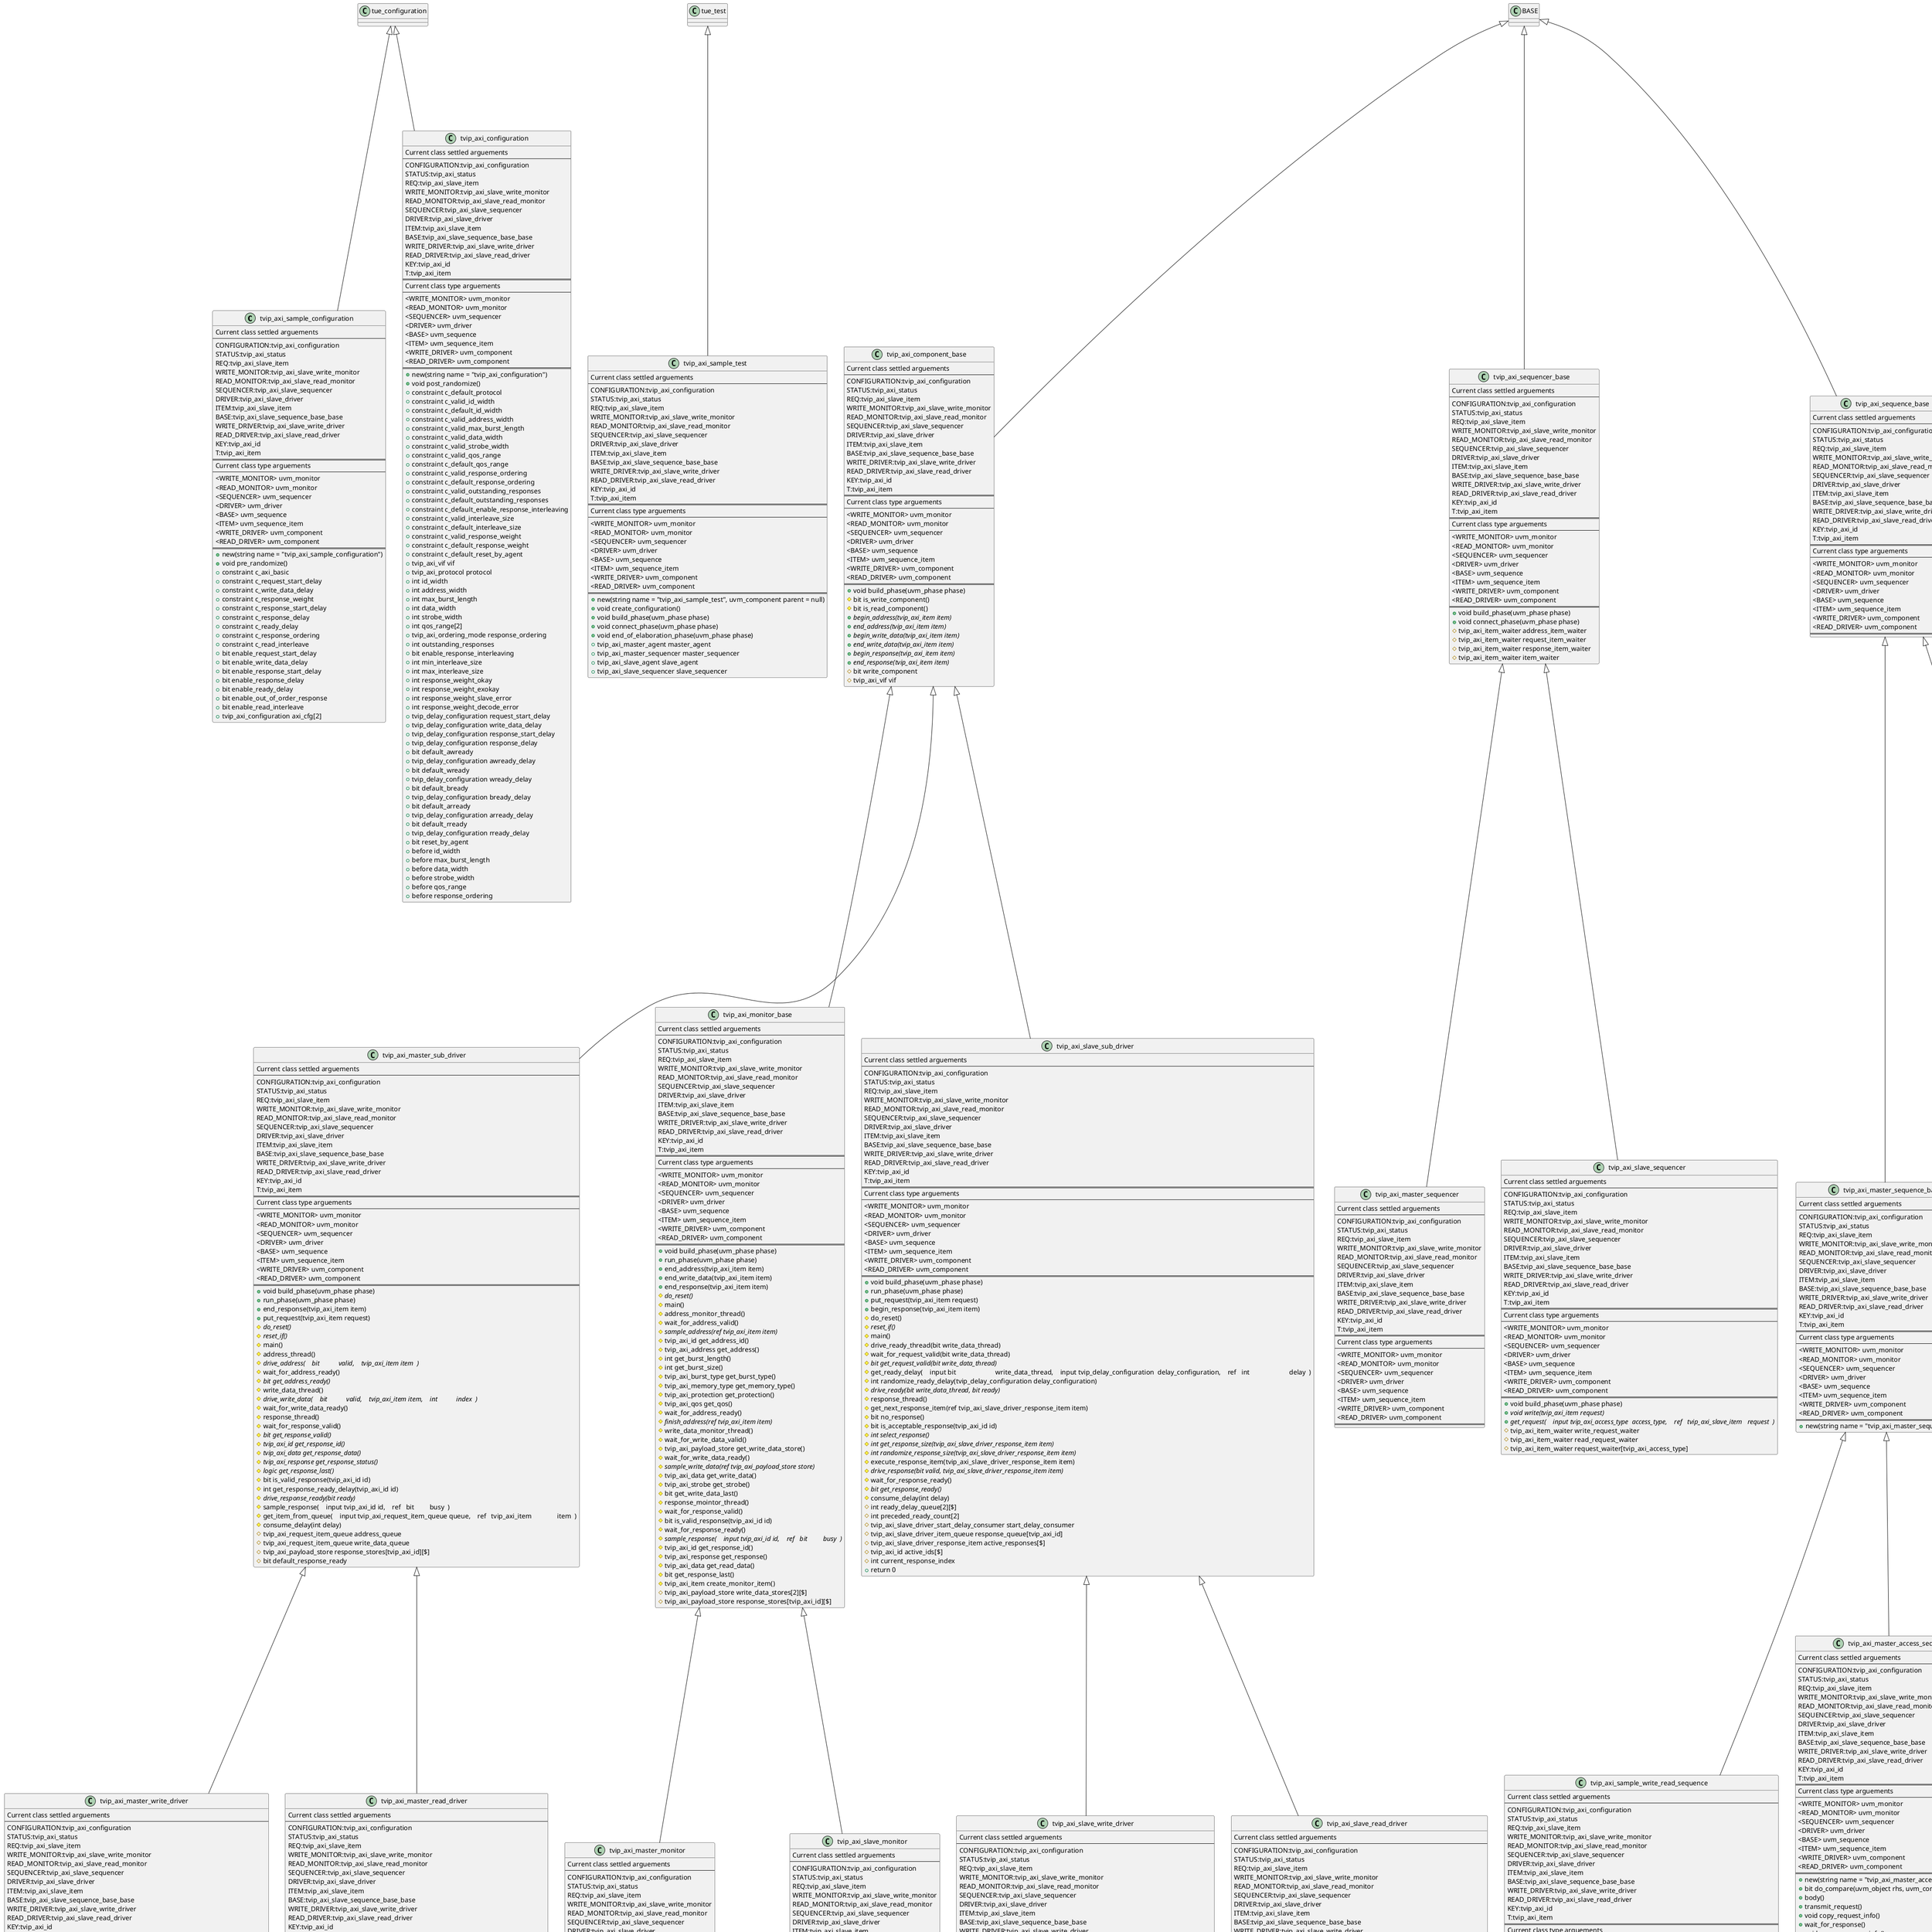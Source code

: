 @startuml
class tvip_axi_sample_configuration extends tue_configuration {
	Current class settled arguements
--
	CONFIGURATION:tvip_axi_configuration
	STATUS:tvip_axi_status
	REQ:tvip_axi_slave_item
	WRITE_MONITOR:tvip_axi_slave_write_monitor
	READ_MONITOR:tvip_axi_slave_read_monitor
	SEQUENCER:tvip_axi_slave_sequencer
	DRIVER:tvip_axi_slave_driver
	ITEM:tvip_axi_slave_item
	BASE:tvip_axi_slave_sequence_base_base
	WRITE_DRIVER:tvip_axi_slave_write_driver
	READ_DRIVER:tvip_axi_slave_read_driver
	KEY:tvip_axi_id
	T:tvip_axi_item
==
	Current class type arguements
--
	<WRITE_MONITOR> uvm_monitor
	<READ_MONITOR> uvm_monitor
	<SEQUENCER> uvm_sequencer
	<DRIVER> uvm_driver
	<BASE> uvm_sequence
	<ITEM> uvm_sequence_item
	<WRITE_DRIVER> uvm_component
	<READ_DRIVER> uvm_component
==
	+new(string name = "tvip_axi_sample_configuration")
	+void pre_randomize()
	+constraint c_axi_basic
	+constraint c_request_start_delay
	+constraint c_write_data_delay
	+constraint c_response_weight
	+constraint c_response_start_delay
	+constraint c_response_delay
	+constraint c_ready_delay
	+constraint c_response_ordering
	+constraint c_read_interleave
	+bit enable_request_start_delay
	+bit enable_write_data_delay
	+bit enable_response_start_delay
	+bit enable_response_delay
	+bit enable_ready_delay
	+bit enable_out_of_order_response
	+bit enable_read_interleave
	+tvip_axi_configuration axi_cfg[2]
}
class tvip_axi_sample_test extends tue_test {
	Current class settled arguements
--
	CONFIGURATION:tvip_axi_configuration
	STATUS:tvip_axi_status
	REQ:tvip_axi_slave_item
	WRITE_MONITOR:tvip_axi_slave_write_monitor
	READ_MONITOR:tvip_axi_slave_read_monitor
	SEQUENCER:tvip_axi_slave_sequencer
	DRIVER:tvip_axi_slave_driver
	ITEM:tvip_axi_slave_item
	BASE:tvip_axi_slave_sequence_base_base
	WRITE_DRIVER:tvip_axi_slave_write_driver
	READ_DRIVER:tvip_axi_slave_read_driver
	KEY:tvip_axi_id
	T:tvip_axi_item
==
	Current class type arguements
--
	<WRITE_MONITOR> uvm_monitor
	<READ_MONITOR> uvm_monitor
	<SEQUENCER> uvm_sequencer
	<DRIVER> uvm_driver
	<BASE> uvm_sequence
	<ITEM> uvm_sequence_item
	<WRITE_DRIVER> uvm_component
	<READ_DRIVER> uvm_component
==
	+new(string name = "tvip_axi_sample_test", uvm_component parent = null)
	+void create_configuration()
	+void build_phase(uvm_phase phase)
	+void connect_phase(uvm_phase phase)
	+void end_of_elaboration_phase(uvm_phase phase)
	+tvip_axi_master_agent master_agent
	+tvip_axi_master_sequencer master_sequencer
	+tvip_axi_slave_agent slave_agent
	+tvip_axi_slave_sequencer slave_sequencer
}
class tvip_axi_sample_write_read_sequence extends tvip_axi_master_sequence_base {
	Current class settled arguements
--
	CONFIGURATION:tvip_axi_configuration
	STATUS:tvip_axi_status
	REQ:tvip_axi_slave_item
	WRITE_MONITOR:tvip_axi_slave_write_monitor
	READ_MONITOR:tvip_axi_slave_read_monitor
	SEQUENCER:tvip_axi_slave_sequencer
	DRIVER:tvip_axi_slave_driver
	ITEM:tvip_axi_slave_item
	BASE:tvip_axi_slave_sequence_base_base
	WRITE_DRIVER:tvip_axi_slave_write_driver
	READ_DRIVER:tvip_axi_slave_read_driver
	KEY:tvip_axi_id
	T:tvip_axi_item
==
	Current class type arguements
--
	<WRITE_MONITOR> uvm_monitor
	<READ_MONITOR> uvm_monitor
	<SEQUENCER> uvm_sequencer
	<DRIVER> uvm_driver
	<BASE> uvm_sequence
	<ITEM> uvm_sequence_item
	<WRITE_DRIVER> uvm_component
	<READ_DRIVER> uvm_component
==
	+new(string name = "tvip_axi_sample_write_read_sequence")
	+body()
	+do_basic_write_read_access()
	+do_write_read_access_by_sequence(int index)
	+do_write_read_access_by_item(int index)
	+wait_for_response(    input   tvip_axi_item request,    output  tvip_axi_item response  )
	+tvip_axi_address get_address_mask(int burst_size)
	+tvip_axi_address address_mask[int]
	+int byte_width
	+int byte_offset
	+byte write_byte
	+byte read_byte
	+begin continue
	+return 0
	+return 1
}
class tvip_axi_agent_base extends tue_agent {
	Current class settled arguements
--
	CONFIGURATION:tvip_axi_configuration
	STATUS:tvip_axi_status
	REQ:tvip_axi_slave_item
	WRITE_MONITOR:tvip_axi_slave_write_monitor
	READ_MONITOR:tvip_axi_slave_read_monitor
	SEQUENCER:tvip_axi_slave_sequencer
	DRIVER:tvip_axi_slave_driver
	ITEM:tvip_axi_slave_item
	BASE:tvip_axi_slave_sequence_base_base
	WRITE_DRIVER:tvip_axi_slave_write_driver
	READ_DRIVER:tvip_axi_slave_read_driver
	KEY:tvip_axi_id
	T:tvip_axi_item
==
	Current class type arguements
--
	<WRITE_MONITOR> uvm_monitor
	<READ_MONITOR> uvm_monitor
	<SEQUENCER> uvm_sequencer
	<DRIVER> uvm_driver
	<BASE> uvm_sequence
	<ITEM> uvm_sequence_item
	<WRITE_DRIVER> uvm_component
	<READ_DRIVER> uvm_component
==
	+void build_phase(uvm_phase phase)
	+void connect_phase(uvm_phase phase)
	+SEQUENCER sequencer
	#WRITE_MONITOR write_monitor
	#READ_MONITOR read_monitor
	#DRIVER driver
}
class tvip_axi_component_base extends BASE {
	Current class settled arguements
--
	CONFIGURATION:tvip_axi_configuration
	STATUS:tvip_axi_status
	REQ:tvip_axi_slave_item
	WRITE_MONITOR:tvip_axi_slave_write_monitor
	READ_MONITOR:tvip_axi_slave_read_monitor
	SEQUENCER:tvip_axi_slave_sequencer
	DRIVER:tvip_axi_slave_driver
	ITEM:tvip_axi_slave_item
	BASE:tvip_axi_slave_sequence_base_base
	WRITE_DRIVER:tvip_axi_slave_write_driver
	READ_DRIVER:tvip_axi_slave_read_driver
	KEY:tvip_axi_id
	T:tvip_axi_item
==
	Current class type arguements
--
	<WRITE_MONITOR> uvm_monitor
	<READ_MONITOR> uvm_monitor
	<SEQUENCER> uvm_sequencer
	<DRIVER> uvm_driver
	<BASE> uvm_sequence
	<ITEM> uvm_sequence_item
	<WRITE_DRIVER> uvm_component
	<READ_DRIVER> uvm_component
==
	+void build_phase(uvm_phase phase)
	#bit is_write_component()
	#bit is_read_component()
	+{abstract}begin_address(tvip_axi_item item)
	+{abstract}end_address(tvip_axi_item item)
	+{abstract}begin_write_data(tvip_axi_item item)
	+{abstract}end_write_data(tvip_axi_item item)
	+{abstract}begin_response(tvip_axi_item item)
	+{abstract}end_response(tvip_axi_item item)
	#bit write_component
	#tvip_axi_vif vif
}
class tvip_axi_configuration extends tue_configuration {
	Current class settled arguements
--
	CONFIGURATION:tvip_axi_configuration
	STATUS:tvip_axi_status
	REQ:tvip_axi_slave_item
	WRITE_MONITOR:tvip_axi_slave_write_monitor
	READ_MONITOR:tvip_axi_slave_read_monitor
	SEQUENCER:tvip_axi_slave_sequencer
	DRIVER:tvip_axi_slave_driver
	ITEM:tvip_axi_slave_item
	BASE:tvip_axi_slave_sequence_base_base
	WRITE_DRIVER:tvip_axi_slave_write_driver
	READ_DRIVER:tvip_axi_slave_read_driver
	KEY:tvip_axi_id
	T:tvip_axi_item
==
	Current class type arguements
--
	<WRITE_MONITOR> uvm_monitor
	<READ_MONITOR> uvm_monitor
	<SEQUENCER> uvm_sequencer
	<DRIVER> uvm_driver
	<BASE> uvm_sequence
	<ITEM> uvm_sequence_item
	<WRITE_DRIVER> uvm_component
	<READ_DRIVER> uvm_component
==
	+new(string name = "tvip_axi_configuration")
	+void post_randomize()
	+constraint c_default_protocol
	+constraint c_valid_id_width
	+constraint c_default_id_width
	+constraint c_valid_address_width
	+constraint c_valid_max_burst_length
	+constraint c_valid_data_width
	+constraint c_valid_strobe_width
	+constraint c_valid_qos_range
	+constraint c_default_qos_range
	+constraint c_valid_response_ordering
	+constraint c_default_response_ordering
	+constraint c_valid_outstanding_responses
	+constraint c_default_outstanding_responses
	+constraint c_default_enable_response_interleaving
	+constraint c_valid_interleave_size
	+constraint c_default_interleave_size
	+constraint c_valid_response_weight
	+constraint c_default_response_weight
	+constraint c_default_reset_by_agent
	+tvip_axi_vif vif
	+tvip_axi_protocol protocol
	+int id_width
	+int address_width
	+int max_burst_length
	+int data_width
	+int strobe_width
	+int qos_range[2]
	+tvip_axi_ordering_mode response_ordering
	+int outstanding_responses
	+bit enable_response_interleaving
	+int min_interleave_size
	+int max_interleave_size
	+int response_weight_okay
	+int response_weight_exokay
	+int response_weight_slave_error
	+int response_weight_decode_error
	+tvip_delay_configuration request_start_delay
	+tvip_delay_configuration write_data_delay
	+tvip_delay_configuration response_start_delay
	+tvip_delay_configuration response_delay
	+bit default_awready
	+tvip_delay_configuration awready_delay
	+bit default_wready
	+tvip_delay_configuration wready_delay
	+bit default_bready
	+tvip_delay_configuration bready_delay
	+bit default_arready
	+tvip_delay_configuration arready_delay
	+bit default_rready
	+tvip_delay_configuration rready_delay
	+bit reset_by_agent
	+before id_width
	+before max_burst_length
	+before data_width
	+before strobe_width
	+before qos_range
	+before response_ordering
}
class tvip_axi_sub_driver_base extends tue_component {
	Current class settled arguements
--
	CONFIGURATION:tvip_axi_configuration
	STATUS:tvip_axi_status
	REQ:tvip_axi_slave_item
	WRITE_MONITOR:tvip_axi_slave_write_monitor
	READ_MONITOR:tvip_axi_slave_read_monitor
	SEQUENCER:tvip_axi_slave_sequencer
	DRIVER:tvip_axi_slave_driver
	ITEM:tvip_axi_slave_item
	BASE:tvip_axi_slave_sequence_base_base
	WRITE_DRIVER:tvip_axi_slave_write_driver
	READ_DRIVER:tvip_axi_slave_read_driver
	KEY:tvip_axi_id
	T:tvip_axi_item
==
	Current class type arguements
--
	<WRITE_MONITOR> uvm_monitor
	<READ_MONITOR> uvm_monitor
	<SEQUENCER> uvm_sequencer
	<DRIVER> uvm_driver
	<BASE> uvm_sequence
	<ITEM> uvm_sequence_item
	<WRITE_DRIVER> uvm_component
	<READ_DRIVER> uvm_component
==
	+new(string name = "tvip_axi_sub_driver_base", uvm_component parent = null)
	+{abstract}put_request(tvip_axi_item request)
	+{abstract}put_response(tvip_axi_item response)
}
class tvip_axi_driver_base extends tue_driver {
	Current class settled arguements
--
	CONFIGURATION:tvip_axi_configuration
	STATUS:tvip_axi_status
	REQ:tvip_axi_slave_item
	WRITE_MONITOR:tvip_axi_slave_write_monitor
	READ_MONITOR:tvip_axi_slave_read_monitor
	SEQUENCER:tvip_axi_slave_sequencer
	DRIVER:tvip_axi_slave_driver
	ITEM:tvip_axi_slave_item
	BASE:tvip_axi_slave_sequence_base_base
	WRITE_DRIVER:tvip_axi_slave_write_driver
	READ_DRIVER:tvip_axi_slave_read_driver
	KEY:tvip_axi_id
	T:tvip_axi_item
==
	Current class type arguements
--
	<WRITE_MONITOR> uvm_monitor
	<READ_MONITOR> uvm_monitor
	<SEQUENCER> uvm_sequencer
	<DRIVER> uvm_driver
	<BASE> uvm_sequence
	<ITEM> uvm_sequence_item
	<WRITE_DRIVER> uvm_component
	<READ_DRIVER> uvm_component
==
	+void build_phase(uvm_phase phase)
	+run_phase(uvm_phase phase)
	#WRITE_DRIVER write_driver
	#READ_DRIVER read_driver
}
class tvip_axi_item extends tue_sequence_item {
	Current class settled arguements
--
	CONFIGURATION:tvip_axi_configuration
	STATUS:tvip_axi_status
	REQ:tvip_axi_slave_item
	WRITE_MONITOR:tvip_axi_slave_write_monitor
	READ_MONITOR:tvip_axi_slave_read_monitor
	SEQUENCER:tvip_axi_slave_sequencer
	DRIVER:tvip_axi_slave_driver
	ITEM:tvip_axi_slave_item
	BASE:tvip_axi_slave_sequence_base_base
	WRITE_DRIVER:tvip_axi_slave_write_driver
	READ_DRIVER:tvip_axi_slave_read_driver
	KEY:tvip_axi_id
	T:tvip_axi_item
==
	Current class type arguements
--
	<WRITE_MONITOR> uvm_monitor
	<READ_MONITOR> uvm_monitor
	<SEQUENCER> uvm_sequencer
	<DRIVER> uvm_driver
	<BASE> uvm_sequence
	<ITEM> uvm_sequence_item
	<WRITE_DRIVER> uvm_component
	<READ_DRIVER> uvm_component
==
	+new(string name = "tvip_axi_item")
	+bit do_compare(uvm_object rhs, uvm_comparer comparer)
	+bit is_write()
	+bit is_read()
	+int get_burst_length()
	+tvip_axi_burst_length get_packed_burst_length()
	+void set_packed_burst_length(tvip_axi_burst_length packed_burst_length)
	+int get_burst_size()
	+tvip_axi_burst_size get_packed_burst_size()
	+void set_packed_burst_size(tvip_axi_burst_size packed_burst_size)
	+tvip_axi_cache get_cache()
	+void put_cache(tvip_axi_cache cache)
	+tvip_axi_data get_data(int index)
	+tvip_axi_strobe get_strobe(int index)
	+tvip_axi_response get_response(int index)
	+bit request_began()
	+bit request_ended()
	+wait_for_done()
	+wait_for_request_done()
	+constraint c_valid_id
	+constraint c_valid_address
	+constraint c_valid_burst_length
	+constraint c_valid_burst_size
	+constraint c_4kb_boundary
	+constraint c_valid_memory_type
	+constraint c_valid_qos
	+constraint c_valid_write_data
	+constraint c_valid_strobe
	+constraint c_address_start_delay
	+constraint c_write_data_delay
	+constraint c_response_ready_delay
	+constraint c_valid_read_data
	+constraint c_valid_response
	+constraint c_address_ready_delay
	+constraint c_write_data_ready_delay
	+constraint c_response_start_delay
	+constraint c_response_delay
	+tvip_axi_access_type access_type
	+tvip_axi_id id
	+tvip_axi_address address
	+int burst_length
	+int burst_size
	+tvip_axi_burst_type burst_type
	+tvip_axi_memory_type memory_type
	+tvip_axi_protection protection
	+tvip_axi_qos qos
	+tvip_axi_data data[]
	+tvip_axi_strobe strobe[]
	+tvip_axi_response response[]
	+int start_delay
	+int write_data_delay[]
	+int response_delay[]
	+int address_ready_delay
	+int write_data_ready_delay[]
	+int response_ready_delay[]
	+uvm_event address_begin_event
	+time address_begin_time
	+uvm_event address_end_event
	+time address_end_time
	+uvm_event write_data_begin_event
	+time write_data_begin_time
	+uvm_event write_data_end_event
	+time write_data_end_time
	+uvm_event response_begin_event
	+time response_begin_time
	+uvm_event response_end_event
	+time response_end_time
	+bit need_response
	+: begin_time
	+: end_time
	+before data
	+before data
	+before strobe
	+before strobe
	+before write_data_delay
	+before response_ready_delay
}
class tvip_axi_master_item extends tvip_axi_item {
	Current class settled arguements
--
	CONFIGURATION:tvip_axi_configuration
	STATUS:tvip_axi_status
	REQ:tvip_axi_slave_item
	WRITE_MONITOR:tvip_axi_slave_write_monitor
	READ_MONITOR:tvip_axi_slave_read_monitor
	SEQUENCER:tvip_axi_slave_sequencer
	DRIVER:tvip_axi_slave_driver
	ITEM:tvip_axi_slave_item
	BASE:tvip_axi_slave_sequence_base_base
	WRITE_DRIVER:tvip_axi_slave_write_driver
	READ_DRIVER:tvip_axi_slave_read_driver
	KEY:tvip_axi_id
	T:tvip_axi_item
==
	Current class type arguements
--
	<WRITE_MONITOR> uvm_monitor
	<READ_MONITOR> uvm_monitor
	<SEQUENCER> uvm_sequencer
	<DRIVER> uvm_driver
	<BASE> uvm_sequence
	<ITEM> uvm_sequence_item
	<WRITE_DRIVER> uvm_component
	<READ_DRIVER> uvm_component
==
	+void pre_randomize()
	+constraint c_default_need_response
}
class tvip_axi_slave_item extends tvip_axi_item {
	Current class settled arguements
--
	CONFIGURATION:tvip_axi_configuration
	STATUS:tvip_axi_status
	REQ:tvip_axi_slave_item
	WRITE_MONITOR:tvip_axi_slave_write_monitor
	READ_MONITOR:tvip_axi_slave_read_monitor
	SEQUENCER:tvip_axi_slave_sequencer
	DRIVER:tvip_axi_slave_driver
	ITEM:tvip_axi_slave_item
	BASE:tvip_axi_slave_sequence_base_base
	WRITE_DRIVER:tvip_axi_slave_write_driver
	READ_DRIVER:tvip_axi_slave_read_driver
	KEY:tvip_axi_id
	T:tvip_axi_item
==
	Current class type arguements
--
	<WRITE_MONITOR> uvm_monitor
	<READ_MONITOR> uvm_monitor
	<SEQUENCER> uvm_sequencer
	<DRIVER> uvm_driver
	<BASE> uvm_sequence
	<ITEM> uvm_sequence_item
	<WRITE_DRIVER> uvm_component
	<READ_DRIVER> uvm_component
==
	+void pre_randomize()
	+constraint c_default_need_response
}
class tvip_axi_master_access_sequence extends tvip_axi_master_sequence_base {
	Current class settled arguements
--
	CONFIGURATION:tvip_axi_configuration
	STATUS:tvip_axi_status
	REQ:tvip_axi_slave_item
	WRITE_MONITOR:tvip_axi_slave_write_monitor
	READ_MONITOR:tvip_axi_slave_read_monitor
	SEQUENCER:tvip_axi_slave_sequencer
	DRIVER:tvip_axi_slave_driver
	ITEM:tvip_axi_slave_item
	BASE:tvip_axi_slave_sequence_base_base
	WRITE_DRIVER:tvip_axi_slave_write_driver
	READ_DRIVER:tvip_axi_slave_read_driver
	KEY:tvip_axi_id
	T:tvip_axi_item
==
	Current class type arguements
--
	<WRITE_MONITOR> uvm_monitor
	<READ_MONITOR> uvm_monitor
	<SEQUENCER> uvm_sequencer
	<DRIVER> uvm_driver
	<BASE> uvm_sequence
	<ITEM> uvm_sequence_item
	<WRITE_DRIVER> uvm_component
	<READ_DRIVER> uvm_component
==
	+new(string name = "tvip_axi_master_access_sequence")
	+bit do_compare(uvm_object rhs, uvm_comparer comparer)
	+body()
	+transmit_request()
	+void copy_request_info()
	+wait_for_response()
	+void copy_response_info()
	+constraint c_valid_id
	+constraint c_valid_address
	+constraint c_valid_burst_length
	+constraint c_valid_burst_size
	+constraint c_4kb_boundary
	+constraint c_default_burst_type
	+constraint c_valid_memory_type
	+constraint c_valid_qos
	+constraint c_valid_data
	+constraint c_valid_strobe
	+constraint c_start_delay
	+constraint c_write_data_delay
	+constraint c_response_ready
	+tvip_axi_access_type access_type
	+tvip_axi_id id
	+tvip_axi_address address
	+int burst_length
	+int burst_size
	+tvip_axi_burst_type burst_type
	+tvip_axi_memory_type memory_type
	+tvip_axi_protection protection
	+tvip_axi_qos qos
	+tvip_axi_data data[]
	+tvip_axi_strobe strobe[]
	+tvip_axi_response response[]
	+int start_delay
	+int write_data_delay[]
	+int response_ready_delay[]
	+uvm_event address_done_event
	+uvm_event write_data_done_event
	+uvm_event response_done_event
	#tvip_axi_master_item request_item
	#tvip_axi_master_item response_item
	+before data
	+before data
	+before strobe
	+before strobe
	+before write_data_delay
	+before response_ready_delay
}
class tvip_axi_master_agent_base extends tvip_axi_agent_base {
	Current class settled arguements
--
	CONFIGURATION:tvip_axi_configuration
	STATUS:tvip_axi_status
	REQ:tvip_axi_slave_item
	WRITE_MONITOR:tvip_axi_slave_write_monitor
	READ_MONITOR:tvip_axi_slave_read_monitor
	SEQUENCER:tvip_axi_slave_sequencer
	DRIVER:tvip_axi_slave_driver
	ITEM:tvip_axi_slave_item
	BASE:tvip_axi_slave_sequence_base_base
	WRITE_DRIVER:tvip_axi_slave_write_driver
	READ_DRIVER:tvip_axi_slave_read_driver
	KEY:tvip_axi_id
	T:tvip_axi_item
==
	Current class type arguements
--
	<WRITE_MONITOR> uvm_monitor
	<READ_MONITOR> uvm_monitor
	<SEQUENCER> uvm_sequencer
	<DRIVER> uvm_driver
	<BASE> uvm_sequence
	<ITEM> uvm_sequence_item
	<WRITE_DRIVER> uvm_component
	<READ_DRIVER> uvm_component
==
}
class tvip_axi_master_agent extends tvip_axi_master_agent_base {
	Current class settled arguements
--
	CONFIGURATION:tvip_axi_configuration
	STATUS:tvip_axi_status
	REQ:tvip_axi_slave_item
	WRITE_MONITOR:tvip_axi_slave_write_monitor
	READ_MONITOR:tvip_axi_slave_read_monitor
	SEQUENCER:tvip_axi_slave_sequencer
	DRIVER:tvip_axi_slave_driver
	ITEM:tvip_axi_slave_item
	BASE:tvip_axi_slave_sequence_base_base
	WRITE_DRIVER:tvip_axi_slave_write_driver
	READ_DRIVER:tvip_axi_slave_read_driver
	KEY:tvip_axi_id
	T:tvip_axi_item
==
	Current class type arguements
--
	<WRITE_MONITOR> uvm_monitor
	<READ_MONITOR> uvm_monitor
	<SEQUENCER> uvm_sequencer
	<DRIVER> uvm_driver
	<BASE> uvm_sequence
	<ITEM> uvm_sequence_item
	<WRITE_DRIVER> uvm_component
	<READ_DRIVER> uvm_component
==
}
class tvip_axi_request_item_queue extends tue_fifo {
	Current class settled arguements
--
	CONFIGURATION:tvip_axi_configuration
	STATUS:tvip_axi_status
	REQ:tvip_axi_slave_item
	WRITE_MONITOR:tvip_axi_slave_write_monitor
	READ_MONITOR:tvip_axi_slave_read_monitor
	SEQUENCER:tvip_axi_slave_sequencer
	DRIVER:tvip_axi_slave_driver
	ITEM:tvip_axi_slave_item
	BASE:tvip_axi_slave_sequence_base_base
	WRITE_DRIVER:tvip_axi_slave_write_driver
	READ_DRIVER:tvip_axi_slave_read_driver
	KEY:tvip_axi_id
	T:tvip_axi_item
==
	Current class type arguements
--
	<WRITE_MONITOR> uvm_monitor
	<READ_MONITOR> uvm_monitor
	<SEQUENCER> uvm_sequencer
	<DRIVER> uvm_driver
	<BASE> uvm_sequence
	<ITEM> uvm_sequence_item
	<WRITE_DRIVER> uvm_component
	<READ_DRIVER> uvm_component
==
}
class tvip_axi_master_sub_driver_base extends tvip_axi_sub_driver_base {
	Current class settled arguements
--
	CONFIGURATION:tvip_axi_configuration
	STATUS:tvip_axi_status
	REQ:tvip_axi_slave_item
	WRITE_MONITOR:tvip_axi_slave_write_monitor
	READ_MONITOR:tvip_axi_slave_read_monitor
	SEQUENCER:tvip_axi_slave_sequencer
	DRIVER:tvip_axi_slave_driver
	ITEM:tvip_axi_slave_item
	BASE:tvip_axi_slave_sequence_base_base
	WRITE_DRIVER:tvip_axi_slave_write_driver
	READ_DRIVER:tvip_axi_slave_read_driver
	KEY:tvip_axi_id
	T:tvip_axi_item
==
	Current class type arguements
--
	<WRITE_MONITOR> uvm_monitor
	<READ_MONITOR> uvm_monitor
	<SEQUENCER> uvm_sequencer
	<DRIVER> uvm_driver
	<BASE> uvm_sequence
	<ITEM> uvm_sequence_item
	<WRITE_DRIVER> uvm_component
	<READ_DRIVER> uvm_component
==
}
class tvip_axi_master_sub_driver extends tvip_axi_component_base {
	Current class settled arguements
--
	CONFIGURATION:tvip_axi_configuration
	STATUS:tvip_axi_status
	REQ:tvip_axi_slave_item
	WRITE_MONITOR:tvip_axi_slave_write_monitor
	READ_MONITOR:tvip_axi_slave_read_monitor
	SEQUENCER:tvip_axi_slave_sequencer
	DRIVER:tvip_axi_slave_driver
	ITEM:tvip_axi_slave_item
	BASE:tvip_axi_slave_sequence_base_base
	WRITE_DRIVER:tvip_axi_slave_write_driver
	READ_DRIVER:tvip_axi_slave_read_driver
	KEY:tvip_axi_id
	T:tvip_axi_item
==
	Current class type arguements
--
	<WRITE_MONITOR> uvm_monitor
	<READ_MONITOR> uvm_monitor
	<SEQUENCER> uvm_sequencer
	<DRIVER> uvm_driver
	<BASE> uvm_sequence
	<ITEM> uvm_sequence_item
	<WRITE_DRIVER> uvm_component
	<READ_DRIVER> uvm_component
==
	+void build_phase(uvm_phase phase)
	+run_phase(uvm_phase phase)
	+end_response(tvip_axi_item item)
	+put_request(tvip_axi_item request)
	#{abstract}do_reset()
	#{abstract}reset_if()
	#main()
	#address_thread()
	#{abstract}drive_address(    bit           valid,    tvip_axi_item item  )
	#wait_for_address_ready()
	#{abstract}bit get_address_ready()
	#write_data_thread()
	#{abstract}drive_write_data(    bit           valid,    tvip_axi_item item,    int           index  )
	#wait_for_write_data_ready()
	#response_thread()
	#wait_for_response_valid()
	#{abstract}bit get_response_valid()
	#{abstract}tvip_axi_id get_response_id()
	#{abstract}tvip_axi_data get_response_data()
	#{abstract}tvip_axi_response get_response_status()
	#{abstract}logic get_response_last()
	#bit is_valid_response(tvip_axi_id id)
	#int get_response_ready_delay(tvip_axi_id id)
	#{abstract}drive_response_ready(bit ready)
	#sample_response(    input tvip_axi_id id,    ref   bit         busy  )
	#get_item_from_queue(    input tvip_axi_request_item_queue queue,    ref   tvip_axi_item               item  )
	#consume_delay(int delay)
	#tvip_axi_request_item_queue address_queue
	#tvip_axi_request_item_queue write_data_queue
	#tvip_axi_payload_store response_stores[tvip_axi_id][$]
	#bit default_response_ready
}
class tvip_axi_master_write_driver extends tvip_axi_master_sub_driver {
	Current class settled arguements
--
	CONFIGURATION:tvip_axi_configuration
	STATUS:tvip_axi_status
	REQ:tvip_axi_slave_item
	WRITE_MONITOR:tvip_axi_slave_write_monitor
	READ_MONITOR:tvip_axi_slave_read_monitor
	SEQUENCER:tvip_axi_slave_sequencer
	DRIVER:tvip_axi_slave_driver
	ITEM:tvip_axi_slave_item
	BASE:tvip_axi_slave_sequence_base_base
	WRITE_DRIVER:tvip_axi_slave_write_driver
	READ_DRIVER:tvip_axi_slave_read_driver
	KEY:tvip_axi_id
	T:tvip_axi_item
==
	Current class type arguements
--
	<WRITE_MONITOR> uvm_monitor
	<READ_MONITOR> uvm_monitor
	<SEQUENCER> uvm_sequencer
	<DRIVER> uvm_driver
	<BASE> uvm_sequence
	<ITEM> uvm_sequence_item
	<WRITE_DRIVER> uvm_component
	<READ_DRIVER> uvm_component
==
	+new(string name = "tvip_axi_master_write_driver", uvm_component parent = null)
	+void build_phase(uvm_phase phase)
	#reset_if()
	#drive_address(    bit           valid,    tvip_axi_item item  )
	#bit get_address_ready()
	#bit get_response_valid()
	#tvip_axi_id get_response_id()
	#tvip_axi_data get_response_data()
	#tvip_axi_response get_response_status()
	#logic get_response_last()
	#drive_response_ready(bit ready)
}
class tvip_axi_master_read_driver extends tvip_axi_master_sub_driver {
	Current class settled arguements
--
	CONFIGURATION:tvip_axi_configuration
	STATUS:tvip_axi_status
	REQ:tvip_axi_slave_item
	WRITE_MONITOR:tvip_axi_slave_write_monitor
	READ_MONITOR:tvip_axi_slave_read_monitor
	SEQUENCER:tvip_axi_slave_sequencer
	DRIVER:tvip_axi_slave_driver
	ITEM:tvip_axi_slave_item
	BASE:tvip_axi_slave_sequence_base_base
	WRITE_DRIVER:tvip_axi_slave_write_driver
	READ_DRIVER:tvip_axi_slave_read_driver
	KEY:tvip_axi_id
	T:tvip_axi_item
==
	Current class type arguements
--
	<WRITE_MONITOR> uvm_monitor
	<READ_MONITOR> uvm_monitor
	<SEQUENCER> uvm_sequencer
	<DRIVER> uvm_driver
	<BASE> uvm_sequence
	<ITEM> uvm_sequence_item
	<WRITE_DRIVER> uvm_component
	<READ_DRIVER> uvm_component
==
	+new(string name = "tvip_axi_master_read_driver", uvm_component parent = null)
	+void build_phase(uvm_phase phase)
	#reset_if()
	#drive_address(    bit           valid,    tvip_axi_item item  )
	#bit get_address_ready()
	#bit get_response_valid()
	#tvip_axi_id get_response_id()
	#tvip_axi_data get_response_data()
	#tvip_axi_response get_response_status()
	#logic get_response_last()
	#drive_response_ready(bit ready)
}
class tvip_axi_master_driver extends tvip_axi_driver_base {
	Current class settled arguements
--
	CONFIGURATION:tvip_axi_configuration
	STATUS:tvip_axi_status
	REQ:tvip_axi_slave_item
	WRITE_MONITOR:tvip_axi_slave_write_monitor
	READ_MONITOR:tvip_axi_slave_read_monitor
	SEQUENCER:tvip_axi_slave_sequencer
	DRIVER:tvip_axi_slave_driver
	ITEM:tvip_axi_slave_item
	BASE:tvip_axi_slave_sequence_base_base
	WRITE_DRIVER:tvip_axi_slave_write_driver
	READ_DRIVER:tvip_axi_slave_read_driver
	KEY:tvip_axi_id
	T:tvip_axi_item
==
	Current class type arguements
--
	<WRITE_MONITOR> uvm_monitor
	<READ_MONITOR> uvm_monitor
	<SEQUENCER> uvm_sequencer
	<DRIVER> uvm_driver
	<BASE> uvm_sequence
	<ITEM> uvm_sequence_item
	<WRITE_DRIVER> uvm_component
	<READ_DRIVER> uvm_component
==
}
class tvip_axi_master_monitor_base extends tue_param_monitor {
	Current class settled arguements
--
	CONFIGURATION:tvip_axi_configuration
	STATUS:tvip_axi_status
	REQ:tvip_axi_slave_item
	WRITE_MONITOR:tvip_axi_slave_write_monitor
	READ_MONITOR:tvip_axi_slave_read_monitor
	SEQUENCER:tvip_axi_slave_sequencer
	DRIVER:tvip_axi_slave_driver
	ITEM:tvip_axi_slave_item
	BASE:tvip_axi_slave_sequence_base_base
	WRITE_DRIVER:tvip_axi_slave_write_driver
	READ_DRIVER:tvip_axi_slave_read_driver
	KEY:tvip_axi_id
	T:tvip_axi_item
==
	Current class type arguements
--
	<WRITE_MONITOR> uvm_monitor
	<READ_MONITOR> uvm_monitor
	<SEQUENCER> uvm_sequencer
	<DRIVER> uvm_driver
	<BASE> uvm_sequence
	<ITEM> uvm_sequence_item
	<WRITE_DRIVER> uvm_component
	<READ_DRIVER> uvm_component
==
}
class tvip_axi_master_monitor extends tvip_axi_monitor_base {
	Current class settled arguements
--
	CONFIGURATION:tvip_axi_configuration
	STATUS:tvip_axi_status
	REQ:tvip_axi_slave_item
	WRITE_MONITOR:tvip_axi_slave_write_monitor
	READ_MONITOR:tvip_axi_slave_read_monitor
	SEQUENCER:tvip_axi_slave_sequencer
	DRIVER:tvip_axi_slave_driver
	ITEM:tvip_axi_slave_item
	BASE:tvip_axi_slave_sequence_base_base
	WRITE_DRIVER:tvip_axi_slave_write_driver
	READ_DRIVER:tvip_axi_slave_read_driver
	KEY:tvip_axi_id
	T:tvip_axi_item
==
	Current class type arguements
--
	<WRITE_MONITOR> uvm_monitor
	<READ_MONITOR> uvm_monitor
	<SEQUENCER> uvm_sequencer
	<DRIVER> uvm_driver
	<BASE> uvm_sequence
	<ITEM> uvm_sequence_item
	<WRITE_DRIVER> uvm_component
	<READ_DRIVER> uvm_component
==
}
class tvip_axi_master_write_monitor extends tvip_axi_master_monitor {
	Current class settled arguements
--
	CONFIGURATION:tvip_axi_configuration
	STATUS:tvip_axi_status
	REQ:tvip_axi_slave_item
	WRITE_MONITOR:tvip_axi_slave_write_monitor
	READ_MONITOR:tvip_axi_slave_read_monitor
	SEQUENCER:tvip_axi_slave_sequencer
	DRIVER:tvip_axi_slave_driver
	ITEM:tvip_axi_slave_item
	BASE:tvip_axi_slave_sequence_base_base
	WRITE_DRIVER:tvip_axi_slave_write_driver
	READ_DRIVER:tvip_axi_slave_read_driver
	KEY:tvip_axi_id
	T:tvip_axi_item
==
	Current class type arguements
--
	<WRITE_MONITOR> uvm_monitor
	<READ_MONITOR> uvm_monitor
	<SEQUENCER> uvm_sequencer
	<DRIVER> uvm_driver
	<BASE> uvm_sequence
	<ITEM> uvm_sequence_item
	<WRITE_DRIVER> uvm_component
	<READ_DRIVER> uvm_component
==
	+new(string name = "tvip_axi_master_write_monitor", uvm_component parent = null)
}
class tvip_axi_master_read_monitor extends tvip_axi_master_monitor {
	Current class settled arguements
--
	CONFIGURATION:tvip_axi_configuration
	STATUS:tvip_axi_status
	REQ:tvip_axi_slave_item
	WRITE_MONITOR:tvip_axi_slave_write_monitor
	READ_MONITOR:tvip_axi_slave_read_monitor
	SEQUENCER:tvip_axi_slave_sequencer
	DRIVER:tvip_axi_slave_driver
	ITEM:tvip_axi_slave_item
	BASE:tvip_axi_slave_sequence_base_base
	WRITE_DRIVER:tvip_axi_slave_write_driver
	READ_DRIVER:tvip_axi_slave_read_driver
	KEY:tvip_axi_id
	T:tvip_axi_item
==
	Current class type arguements
--
	<WRITE_MONITOR> uvm_monitor
	<READ_MONITOR> uvm_monitor
	<SEQUENCER> uvm_sequencer
	<DRIVER> uvm_driver
	<BASE> uvm_sequence
	<ITEM> uvm_sequence_item
	<WRITE_DRIVER> uvm_component
	<READ_DRIVER> uvm_component
==
	+new(string name = "tvip_axi_master_read_monitor", uvm_component parent = null)
}
class tvip_axi_master_read_sequence extends tvip_axi_master_access_sequence {
	Current class settled arguements
--
	CONFIGURATION:tvip_axi_configuration
	STATUS:tvip_axi_status
	REQ:tvip_axi_slave_item
	WRITE_MONITOR:tvip_axi_slave_write_monitor
	READ_MONITOR:tvip_axi_slave_read_monitor
	SEQUENCER:tvip_axi_slave_sequencer
	DRIVER:tvip_axi_slave_driver
	ITEM:tvip_axi_slave_item
	BASE:tvip_axi_slave_sequence_base_base
	WRITE_DRIVER:tvip_axi_slave_write_driver
	READ_DRIVER:tvip_axi_slave_read_driver
	KEY:tvip_axi_id
	T:tvip_axi_item
==
	Current class type arguements
--
	<WRITE_MONITOR> uvm_monitor
	<READ_MONITOR> uvm_monitor
	<SEQUENCER> uvm_sequencer
	<DRIVER> uvm_driver
	<BASE> uvm_sequence
	<ITEM> uvm_sequence_item
	<WRITE_DRIVER> uvm_component
	<READ_DRIVER> uvm_component
==
	+constraint c_valid_access_type
}
class tvip_axi_master_sequencer_base extends tue_sequencer {
	Current class settled arguements
--
	CONFIGURATION:tvip_axi_configuration
	STATUS:tvip_axi_status
	REQ:tvip_axi_slave_item
	WRITE_MONITOR:tvip_axi_slave_write_monitor
	READ_MONITOR:tvip_axi_slave_read_monitor
	SEQUENCER:tvip_axi_slave_sequencer
	DRIVER:tvip_axi_slave_driver
	ITEM:tvip_axi_slave_item
	BASE:tvip_axi_slave_sequence_base_base
	WRITE_DRIVER:tvip_axi_slave_write_driver
	READ_DRIVER:tvip_axi_slave_read_driver
	KEY:tvip_axi_id
	T:tvip_axi_item
==
	Current class type arguements
--
	<WRITE_MONITOR> uvm_monitor
	<READ_MONITOR> uvm_monitor
	<SEQUENCER> uvm_sequencer
	<DRIVER> uvm_driver
	<BASE> uvm_sequence
	<ITEM> uvm_sequence_item
	<WRITE_DRIVER> uvm_component
	<READ_DRIVER> uvm_component
==
}
class tvip_axi_master_sequencer extends tvip_axi_sequencer_base {
	Current class settled arguements
--
	CONFIGURATION:tvip_axi_configuration
	STATUS:tvip_axi_status
	REQ:tvip_axi_slave_item
	WRITE_MONITOR:tvip_axi_slave_write_monitor
	READ_MONITOR:tvip_axi_slave_read_monitor
	SEQUENCER:tvip_axi_slave_sequencer
	DRIVER:tvip_axi_slave_driver
	ITEM:tvip_axi_slave_item
	BASE:tvip_axi_slave_sequence_base_base
	WRITE_DRIVER:tvip_axi_slave_write_driver
	READ_DRIVER:tvip_axi_slave_read_driver
	KEY:tvip_axi_id
	T:tvip_axi_item
==
	Current class type arguements
--
	<WRITE_MONITOR> uvm_monitor
	<READ_MONITOR> uvm_monitor
	<SEQUENCER> uvm_sequencer
	<DRIVER> uvm_driver
	<BASE> uvm_sequence
	<ITEM> uvm_sequence_item
	<WRITE_DRIVER> uvm_component
	<READ_DRIVER> uvm_component
==
}
class tvip_axi_master_sequence_base_base extends tue_sequence {
	Current class settled arguements
--
	CONFIGURATION:tvip_axi_configuration
	STATUS:tvip_axi_status
	REQ:tvip_axi_slave_item
	WRITE_MONITOR:tvip_axi_slave_write_monitor
	READ_MONITOR:tvip_axi_slave_read_monitor
	SEQUENCER:tvip_axi_slave_sequencer
	DRIVER:tvip_axi_slave_driver
	ITEM:tvip_axi_slave_item
	BASE:tvip_axi_slave_sequence_base_base
	WRITE_DRIVER:tvip_axi_slave_write_driver
	READ_DRIVER:tvip_axi_slave_read_driver
	KEY:tvip_axi_id
	T:tvip_axi_item
==
	Current class type arguements
--
	<WRITE_MONITOR> uvm_monitor
	<READ_MONITOR> uvm_monitor
	<SEQUENCER> uvm_sequencer
	<DRIVER> uvm_driver
	<BASE> uvm_sequence
	<ITEM> uvm_sequence_item
	<WRITE_DRIVER> uvm_component
	<READ_DRIVER> uvm_component
==
}
class tvip_axi_master_sequence_base extends tvip_axi_sequence_base {
	Current class settled arguements
--
	CONFIGURATION:tvip_axi_configuration
	STATUS:tvip_axi_status
	REQ:tvip_axi_slave_item
	WRITE_MONITOR:tvip_axi_slave_write_monitor
	READ_MONITOR:tvip_axi_slave_read_monitor
	SEQUENCER:tvip_axi_slave_sequencer
	DRIVER:tvip_axi_slave_driver
	ITEM:tvip_axi_slave_item
	BASE:tvip_axi_slave_sequence_base_base
	WRITE_DRIVER:tvip_axi_slave_write_driver
	READ_DRIVER:tvip_axi_slave_read_driver
	KEY:tvip_axi_id
	T:tvip_axi_item
==
	Current class type arguements
--
	<WRITE_MONITOR> uvm_monitor
	<READ_MONITOR> uvm_monitor
	<SEQUENCER> uvm_sequencer
	<DRIVER> uvm_driver
	<BASE> uvm_sequence
	<ITEM> uvm_sequence_item
	<WRITE_DRIVER> uvm_component
	<READ_DRIVER> uvm_component
==
	+new(string name = "tvip_axi_master_sequence_base")
}
class tvip_axi_master_write_sequence extends tvip_axi_master_access_sequence {
	Current class settled arguements
--
	CONFIGURATION:tvip_axi_configuration
	STATUS:tvip_axi_status
	REQ:tvip_axi_slave_item
	WRITE_MONITOR:tvip_axi_slave_write_monitor
	READ_MONITOR:tvip_axi_slave_read_monitor
	SEQUENCER:tvip_axi_slave_sequencer
	DRIVER:tvip_axi_slave_driver
	ITEM:tvip_axi_slave_item
	BASE:tvip_axi_slave_sequence_base_base
	WRITE_DRIVER:tvip_axi_slave_write_driver
	READ_DRIVER:tvip_axi_slave_read_driver
	KEY:tvip_axi_id
	T:tvip_axi_item
==
	Current class type arguements
--
	<WRITE_MONITOR> uvm_monitor
	<READ_MONITOR> uvm_monitor
	<SEQUENCER> uvm_sequencer
	<DRIVER> uvm_driver
	<BASE> uvm_sequence
	<ITEM> uvm_sequence_item
	<WRITE_DRIVER> uvm_component
	<READ_DRIVER> uvm_component
==
	+constraint c_valid_access_type
}
class tvip_axi_memory extends class {
	Current class settled arguements
--
	CONFIGURATION:tvip_axi_configuration
	STATUS:tvip_axi_status
	REQ:tvip_axi_slave_item
	WRITE_MONITOR:tvip_axi_slave_write_monitor
	READ_MONITOR:tvip_axi_slave_read_monitor
	SEQUENCER:tvip_axi_slave_sequencer
	DRIVER:tvip_axi_slave_driver
	ITEM:tvip_axi_slave_item
	BASE:tvip_axi_slave_sequence_base_base
	WRITE_DRIVER:tvip_axi_slave_write_driver
	READ_DRIVER:tvip_axi_slave_read_driver
	KEY:tvip_axi_id
	T:tvip_axi_item
==
	Current class type arguements
--
	<WRITE_MONITOR> uvm_monitor
	<READ_MONITOR> uvm_monitor
	<SEQUENCER> uvm_sequencer
	<DRIVER> uvm_driver
	<BASE> uvm_sequence
	<ITEM> uvm_sequence_item
	<WRITE_DRIVER> uvm_component
	<READ_DRIVER> uvm_component
==
}
class tvip_axi_monitor_base extends tvip_axi_component_base {
	Current class settled arguements
--
	CONFIGURATION:tvip_axi_configuration
	STATUS:tvip_axi_status
	REQ:tvip_axi_slave_item
	WRITE_MONITOR:tvip_axi_slave_write_monitor
	READ_MONITOR:tvip_axi_slave_read_monitor
	SEQUENCER:tvip_axi_slave_sequencer
	DRIVER:tvip_axi_slave_driver
	ITEM:tvip_axi_slave_item
	BASE:tvip_axi_slave_sequence_base_base
	WRITE_DRIVER:tvip_axi_slave_write_driver
	READ_DRIVER:tvip_axi_slave_read_driver
	KEY:tvip_axi_id
	T:tvip_axi_item
==
	Current class type arguements
--
	<WRITE_MONITOR> uvm_monitor
	<READ_MONITOR> uvm_monitor
	<SEQUENCER> uvm_sequencer
	<DRIVER> uvm_driver
	<BASE> uvm_sequence
	<ITEM> uvm_sequence_item
	<WRITE_DRIVER> uvm_component
	<READ_DRIVER> uvm_component
==
	+void build_phase(uvm_phase phase)
	+run_phase(uvm_phase phase)
	+end_address(tvip_axi_item item)
	+end_write_data(tvip_axi_item item)
	+end_response(tvip_axi_item item)
	#{abstract}do_reset()
	#main()
	#address_monitor_thread()
	#wait_for_address_valid()
	#{abstract}sample_address(ref tvip_axi_item item)
	#tvip_axi_id get_address_id()
	#tvip_axi_address get_address()
	#int get_burst_length()
	#int get_burst_size()
	#tvip_axi_burst_type get_burst_type()
	#tvip_axi_memory_type get_memory_type()
	#tvip_axi_protection get_protection()
	#tvip_axi_qos get_qos()
	#wait_for_address_ready()
	#{abstract}finish_address(ref tvip_axi_item item)
	#write_data_monitor_thread()
	#wait_for_write_data_valid()
	#tvip_axi_payload_store get_write_data_store()
	#wait_for_write_data_ready()
	#{abstract}sample_write_data(ref tvip_axi_payload_store store)
	#tvip_axi_data get_write_data()
	#tvip_axi_strobe get_strobe()
	#bit get_write_data_last()
	#response_mointor_thread()
	#wait_for_response_valid()
	#bit is_valid_response(tvip_axi_id id)
	#wait_for_response_ready()
	#{abstract}sample_response(    input tvip_axi_id id,    ref   bit         busy  )
	#tvip_axi_id get_response_id()
	#tvip_axi_response get_response()
	#tvip_axi_data get_read_data()
	#bit get_response_last()
	#tvip_axi_item create_monitor_item()
	#tvip_axi_payload_store write_data_stores[2][$]
	#tvip_axi_payload_store response_stores[tvip_axi_id][$]
}
class tvip_axi_ral_adapter extends uvm_reg_adapter {
	Current class settled arguements
--
	CONFIGURATION:tvip_axi_configuration
	STATUS:tvip_axi_status
	REQ:tvip_axi_slave_item
	WRITE_MONITOR:tvip_axi_slave_write_monitor
	READ_MONITOR:tvip_axi_slave_read_monitor
	SEQUENCER:tvip_axi_slave_sequencer
	DRIVER:tvip_axi_slave_driver
	ITEM:tvip_axi_slave_item
	BASE:tvip_axi_slave_sequence_base_base
	WRITE_DRIVER:tvip_axi_slave_write_driver
	READ_DRIVER:tvip_axi_slave_read_driver
	KEY:tvip_axi_id
	T:tvip_axi_item
==
	Current class type arguements
--
	<WRITE_MONITOR> uvm_monitor
	<READ_MONITOR> uvm_monitor
	<SEQUENCER> uvm_sequencer
	<DRIVER> uvm_driver
	<BASE> uvm_sequence
	<ITEM> uvm_sequence_item
	<WRITE_DRIVER> uvm_component
	<READ_DRIVER> uvm_component
==
	+new(string name = "tvip_axi_ral_adapter")
	+{abstract}uvm_sequence_item reg2bus(const ref uvm_reg_bus_op rw)
	+{abstract}void bus2reg(uvm_sequence_item bus_item, ref uvm_reg_bus_op rw)
	#{abstract}tvip_axi_id get_axi_id()
	#uvm_status_e get_status(tvip_axi_item axi_item)
}
class tvip_axi_ral_predictor extends tue_reg_predictor {
	Current class settled arguements
--
	CONFIGURATION:tvip_axi_configuration
	STATUS:tvip_axi_status
	REQ:tvip_axi_slave_item
	WRITE_MONITOR:tvip_axi_slave_write_monitor
	READ_MONITOR:tvip_axi_slave_read_monitor
	SEQUENCER:tvip_axi_slave_sequencer
	DRIVER:tvip_axi_slave_driver
	ITEM:tvip_axi_slave_item
	BASE:tvip_axi_slave_sequence_base_base
	WRITE_DRIVER:tvip_axi_slave_write_driver
	READ_DRIVER:tvip_axi_slave_read_driver
	KEY:tvip_axi_id
	T:tvip_axi_item
==
	Current class type arguements
--
	<WRITE_MONITOR> uvm_monitor
	<READ_MONITOR> uvm_monitor
	<SEQUENCER> uvm_sequencer
	<DRIVER> uvm_driver
	<BASE> uvm_sequence
	<ITEM> uvm_sequence_item
	<WRITE_DRIVER> uvm_component
	<READ_DRIVER> uvm_component
==
}
class tvip_axi_item_waiter extends tue_item_waiter {
	Current class settled arguements
--
	CONFIGURATION:tvip_axi_configuration
	STATUS:tvip_axi_status
	REQ:tvip_axi_slave_item
	WRITE_MONITOR:tvip_axi_slave_write_monitor
	READ_MONITOR:tvip_axi_slave_read_monitor
	SEQUENCER:tvip_axi_slave_sequencer
	DRIVER:tvip_axi_slave_driver
	ITEM:tvip_axi_slave_item
	BASE:tvip_axi_slave_sequence_base_base
	WRITE_DRIVER:tvip_axi_slave_write_driver
	READ_DRIVER:tvip_axi_slave_read_driver
	KEY:tvip_axi_id
	T:tvip_axi_item
==
	Current class type arguements
--
	<WRITE_MONITOR> uvm_monitor
	<READ_MONITOR> uvm_monitor
	<SEQUENCER> uvm_sequencer
	<DRIVER> uvm_driver
	<BASE> uvm_sequence
	<ITEM> uvm_sequence_item
	<WRITE_DRIVER> uvm_component
	<READ_DRIVER> uvm_component
==
	#bit match_key(KEY key, ITEM item)
}
class tvip_axi_sequencer_base extends BASE {
	Current class settled arguements
--
	CONFIGURATION:tvip_axi_configuration
	STATUS:tvip_axi_status
	REQ:tvip_axi_slave_item
	WRITE_MONITOR:tvip_axi_slave_write_monitor
	READ_MONITOR:tvip_axi_slave_read_monitor
	SEQUENCER:tvip_axi_slave_sequencer
	DRIVER:tvip_axi_slave_driver
	ITEM:tvip_axi_slave_item
	BASE:tvip_axi_slave_sequence_base_base
	WRITE_DRIVER:tvip_axi_slave_write_driver
	READ_DRIVER:tvip_axi_slave_read_driver
	KEY:tvip_axi_id
	T:tvip_axi_item
==
	Current class type arguements
--
	<WRITE_MONITOR> uvm_monitor
	<READ_MONITOR> uvm_monitor
	<SEQUENCER> uvm_sequencer
	<DRIVER> uvm_driver
	<BASE> uvm_sequence
	<ITEM> uvm_sequence_item
	<WRITE_DRIVER> uvm_component
	<READ_DRIVER> uvm_component
==
	+void build_phase(uvm_phase phase)
	+void connect_phase(uvm_phase phase)
	#tvip_axi_item_waiter address_item_waiter
	#tvip_axi_item_waiter request_item_waiter
	#tvip_axi_item_waiter response_item_waiter
	#tvip_axi_item_waiter item_waiter
}
class tvip_axi_sequence_base extends BASE {
	Current class settled arguements
--
	CONFIGURATION:tvip_axi_configuration
	STATUS:tvip_axi_status
	REQ:tvip_axi_slave_item
	WRITE_MONITOR:tvip_axi_slave_write_monitor
	READ_MONITOR:tvip_axi_slave_read_monitor
	SEQUENCER:tvip_axi_slave_sequencer
	DRIVER:tvip_axi_slave_driver
	ITEM:tvip_axi_slave_item
	BASE:tvip_axi_slave_sequence_base_base
	WRITE_DRIVER:tvip_axi_slave_write_driver
	READ_DRIVER:tvip_axi_slave_read_driver
	KEY:tvip_axi_id
	T:tvip_axi_item
==
	Current class type arguements
--
	<WRITE_MONITOR> uvm_monitor
	<READ_MONITOR> uvm_monitor
	<SEQUENCER> uvm_sequencer
	<DRIVER> uvm_driver
	<BASE> uvm_sequence
	<ITEM> uvm_sequence_item
	<WRITE_DRIVER> uvm_component
	<READ_DRIVER> uvm_component
==
}
class tvip_axi_slave_agent_base extends tvip_axi_agent_base {
	Current class settled arguements
--
	CONFIGURATION:tvip_axi_configuration
	STATUS:tvip_axi_status
	REQ:tvip_axi_slave_item
	WRITE_MONITOR:tvip_axi_slave_write_monitor
	READ_MONITOR:tvip_axi_slave_read_monitor
	SEQUENCER:tvip_axi_slave_sequencer
	DRIVER:tvip_axi_slave_driver
	ITEM:tvip_axi_slave_item
	BASE:tvip_axi_slave_sequence_base_base
	WRITE_DRIVER:tvip_axi_slave_write_driver
	READ_DRIVER:tvip_axi_slave_read_driver
	KEY:tvip_axi_id
	T:tvip_axi_item
==
	Current class type arguements
--
	<WRITE_MONITOR> uvm_monitor
	<READ_MONITOR> uvm_monitor
	<SEQUENCER> uvm_sequencer
	<DRIVER> uvm_driver
	<BASE> uvm_sequence
	<ITEM> uvm_sequence_item
	<WRITE_DRIVER> uvm_component
	<READ_DRIVER> uvm_component
==
}
class tvip_axi_slave_agent extends tvip_axi_slave_agent_base {
	Current class settled arguements
--
	CONFIGURATION:tvip_axi_configuration
	STATUS:tvip_axi_status
	REQ:tvip_axi_slave_item
	WRITE_MONITOR:tvip_axi_slave_write_monitor
	READ_MONITOR:tvip_axi_slave_read_monitor
	SEQUENCER:tvip_axi_slave_sequencer
	DRIVER:tvip_axi_slave_driver
	ITEM:tvip_axi_slave_item
	BASE:tvip_axi_slave_sequence_base_base
	WRITE_DRIVER:tvip_axi_slave_write_driver
	READ_DRIVER:tvip_axi_slave_read_driver
	KEY:tvip_axi_id
	T:tvip_axi_item
==
	Current class type arguements
--
	<WRITE_MONITOR> uvm_monitor
	<READ_MONITOR> uvm_monitor
	<SEQUENCER> uvm_sequencer
	<DRIVER> uvm_driver
	<BASE> uvm_sequence
	<ITEM> uvm_sequence_item
	<WRITE_DRIVER> uvm_component
	<READ_DRIVER> uvm_component
==
	+void build_phase(uvm_phase phase)
	+void connect_phase(uvm_phase phase)
	+tvip_axi_slave_data_monitor data_monitor
}
class tvip_axi_slave_data_monitor extends tue_subscriber {
	Current class settled arguements
--
	CONFIGURATION:tvip_axi_configuration
	STATUS:tvip_axi_status
	REQ:tvip_axi_slave_item
	WRITE_MONITOR:tvip_axi_slave_write_monitor
	READ_MONITOR:tvip_axi_slave_read_monitor
	SEQUENCER:tvip_axi_slave_sequencer
	DRIVER:tvip_axi_slave_driver
	ITEM:tvip_axi_slave_item
	BASE:tvip_axi_slave_sequence_base_base
	WRITE_DRIVER:tvip_axi_slave_write_driver
	READ_DRIVER:tvip_axi_slave_read_driver
	KEY:tvip_axi_id
	T:tvip_axi_item
==
	Current class type arguements
--
	<WRITE_MONITOR> uvm_monitor
	<READ_MONITOR> uvm_monitor
	<SEQUENCER> uvm_sequencer
	<DRIVER> uvm_driver
	<BASE> uvm_sequence
	<ITEM> uvm_sequence_item
	<WRITE_DRIVER> uvm_component
	<READ_DRIVER> uvm_component
==
	+void build_phase(uvm_phase phase)
	+void write(tvip_axi_item t)
	#tvip_axi_memory memory
}
class tvip_axi_slave_default_sequence extends tvip_axi_slave_sequence_base {
	Current class settled arguements
--
	CONFIGURATION:tvip_axi_configuration
	STATUS:tvip_axi_status
	REQ:tvip_axi_slave_item
	WRITE_MONITOR:tvip_axi_slave_write_monitor
	READ_MONITOR:tvip_axi_slave_read_monitor
	SEQUENCER:tvip_axi_slave_sequencer
	DRIVER:tvip_axi_slave_driver
	ITEM:tvip_axi_slave_item
	BASE:tvip_axi_slave_sequence_base_base
	WRITE_DRIVER:tvip_axi_slave_write_driver
	READ_DRIVER:tvip_axi_slave_read_driver
	KEY:tvip_axi_id
	T:tvip_axi_item
==
	Current class type arguements
--
	<WRITE_MONITOR> uvm_monitor
	<READ_MONITOR> uvm_monitor
	<SEQUENCER> uvm_sequencer
	<DRIVER> uvm_driver
	<BASE> uvm_sequence
	<ITEM> uvm_sequence_item
	<WRITE_DRIVER> uvm_component
	<READ_DRIVER> uvm_component
==
	+body()
	#process_response_request(tvip_axi_access_type access_type)
	#{abstract}void randomize_response(    tvip_axi_access_type  access_type,    tvip_axi_slave_item   item  )
	#{abstract}execute_response(tvip_axi_slave_item item)
	#{abstract}int get_address_ready_delay(tvip_axi_slave_item item)
	#{abstract}int get_write_data_ready_delay(tvip_axi_slave_item item, int index)
	#{abstract}int get_response_start_delay(tvip_axi_slave_item item)
	#{abstract}int get_response_delay(tvip_axi_slave_item item, int index)
	#{abstract}tvip_axi_response get_response_status(tvip_axi_slave_item item, int index)
	#{abstract}bit get_response_existence(tvip_axi_slave_item item, int index)
	#{abstract}tvip_axi_data get_read_data(tvip_axi_slave_item item, int index)
	#{abstract}bit get_read_data_existence(tvip_axi_slave_item item, int index)
	#void overwrite_delay(    ref   int delay,    input int new_delay  )
}
class tvip_axi_slave_driver_item_queue extends tue_fifo {
	Current class settled arguements
--
	CONFIGURATION:tvip_axi_configuration
	STATUS:tvip_axi_status
	REQ:tvip_axi_slave_item
	WRITE_MONITOR:tvip_axi_slave_write_monitor
	READ_MONITOR:tvip_axi_slave_read_monitor
	SEQUENCER:tvip_axi_slave_sequencer
	DRIVER:tvip_axi_slave_driver
	ITEM:tvip_axi_slave_item
	BASE:tvip_axi_slave_sequence_base_base
	WRITE_DRIVER:tvip_axi_slave_write_driver
	READ_DRIVER:tvip_axi_slave_read_driver
	KEY:tvip_axi_id
	T:tvip_axi_item
==
	Current class type arguements
--
	<WRITE_MONITOR> uvm_monitor
	<READ_MONITOR> uvm_monitor
	<SEQUENCER> uvm_sequencer
	<DRIVER> uvm_driver
	<BASE> uvm_sequence
	<ITEM> uvm_sequence_item
	<WRITE_DRIVER> uvm_component
	<READ_DRIVER> uvm_component
==
}
class tvip_axi_slave_sub_driver_base extends tvip_axi_sub_driver_base {
	Current class settled arguements
--
	CONFIGURATION:tvip_axi_configuration
	STATUS:tvip_axi_status
	REQ:tvip_axi_slave_item
	WRITE_MONITOR:tvip_axi_slave_write_monitor
	READ_MONITOR:tvip_axi_slave_read_monitor
	SEQUENCER:tvip_axi_slave_sequencer
	DRIVER:tvip_axi_slave_driver
	ITEM:tvip_axi_slave_item
	BASE:tvip_axi_slave_sequence_base_base
	WRITE_DRIVER:tvip_axi_slave_write_driver
	READ_DRIVER:tvip_axi_slave_read_driver
	KEY:tvip_axi_id
	T:tvip_axi_item
==
	Current class type arguements
--
	<WRITE_MONITOR> uvm_monitor
	<READ_MONITOR> uvm_monitor
	<SEQUENCER> uvm_sequencer
	<DRIVER> uvm_driver
	<BASE> uvm_sequence
	<ITEM> uvm_sequence_item
	<WRITE_DRIVER> uvm_component
	<READ_DRIVER> uvm_component
==
}
class tvip_axi_slave_sub_driver extends tvip_axi_component_base {
	Current class settled arguements
--
	CONFIGURATION:tvip_axi_configuration
	STATUS:tvip_axi_status
	REQ:tvip_axi_slave_item
	WRITE_MONITOR:tvip_axi_slave_write_monitor
	READ_MONITOR:tvip_axi_slave_read_monitor
	SEQUENCER:tvip_axi_slave_sequencer
	DRIVER:tvip_axi_slave_driver
	ITEM:tvip_axi_slave_item
	BASE:tvip_axi_slave_sequence_base_base
	WRITE_DRIVER:tvip_axi_slave_write_driver
	READ_DRIVER:tvip_axi_slave_read_driver
	KEY:tvip_axi_id
	T:tvip_axi_item
==
	Current class type arguements
--
	<WRITE_MONITOR> uvm_monitor
	<READ_MONITOR> uvm_monitor
	<SEQUENCER> uvm_sequencer
	<DRIVER> uvm_driver
	<BASE> uvm_sequence
	<ITEM> uvm_sequence_item
	<WRITE_DRIVER> uvm_component
	<READ_DRIVER> uvm_component
==
	+void build_phase(uvm_phase phase)
	+run_phase(uvm_phase phase)
	+put_request(tvip_axi_item request)
	+begin_response(tvip_axi_item item)
	#do_reset()
	#{abstract}reset_if()
	#main()
	#drive_ready_thread(bit write_data_thread)
	#wait_for_request_valid(bit write_data_thread)
	#{abstract}bit get_request_valid(bit write_data_thread)
	#get_ready_delay(    input bit                       write_data_thread,    input tvip_delay_configuration  delay_configuration,    ref   int                       delay  )
	#int randomize_ready_delay(tvip_delay_configuration delay_configuration)
	#{abstract}drive_ready(bit write_data_thread, bit ready)
	#response_thread()
	#get_next_response_item(ref tvip_axi_slave_driver_response_item item)
	#bit no_response()
	#bit is_acceptable_response(tvip_axi_id id)
	#{abstract}int select_response()
	#{abstract}int get_response_size(tvip_axi_slave_driver_response_item item)
	#{abstract}int randomize_response_size(tvip_axi_slave_driver_response_item item)
	#execute_response_item(tvip_axi_slave_driver_response_item item)
	#{abstract}drive_response(bit valid, tvip_axi_slave_driver_response_item item)
	#wait_for_response_ready()
	#{abstract}bit get_response_ready()
	#consume_delay(int delay)
	#int ready_delay_queue[2][$]
	#int preceded_ready_count[2]
	#tvip_axi_slave_driver_start_delay_consumer start_delay_consumer
	#tvip_axi_slave_driver_item_queue response_queue[tvip_axi_id]
	#tvip_axi_slave_driver_response_item active_responses[$]
	#tvip_axi_id active_ids[$]
	#int current_response_index
	+return 0
}
class tvip_axi_slave_write_driver extends tvip_axi_slave_sub_driver {
	Current class settled arguements
--
	CONFIGURATION:tvip_axi_configuration
	STATUS:tvip_axi_status
	REQ:tvip_axi_slave_item
	WRITE_MONITOR:tvip_axi_slave_write_monitor
	READ_MONITOR:tvip_axi_slave_read_monitor
	SEQUENCER:tvip_axi_slave_sequencer
	DRIVER:tvip_axi_slave_driver
	ITEM:tvip_axi_slave_item
	BASE:tvip_axi_slave_sequence_base_base
	WRITE_DRIVER:tvip_axi_slave_write_driver
	READ_DRIVER:tvip_axi_slave_read_driver
	KEY:tvip_axi_id
	T:tvip_axi_item
==
	Current class type arguements
--
	<WRITE_MONITOR> uvm_monitor
	<READ_MONITOR> uvm_monitor
	<SEQUENCER> uvm_sequencer
	<DRIVER> uvm_driver
	<BASE> uvm_sequence
	<ITEM> uvm_sequence_item
	<WRITE_DRIVER> uvm_component
	<READ_DRIVER> uvm_component
==
	+new(string name = "tvip_axi_slave_write_driver", uvm_component parent = null)
	#reset_if()
	#bit get_request_valid(bit write_data_thread)
	#drive_ready(bit write_data_thread, bit ready)
	#drive_response(bit valid, tvip_axi_slave_driver_response_item item)
	#bit get_response_ready()
}
class tvip_axi_slave_read_driver extends tvip_axi_slave_sub_driver {
	Current class settled arguements
--
	CONFIGURATION:tvip_axi_configuration
	STATUS:tvip_axi_status
	REQ:tvip_axi_slave_item
	WRITE_MONITOR:tvip_axi_slave_write_monitor
	READ_MONITOR:tvip_axi_slave_read_monitor
	SEQUENCER:tvip_axi_slave_sequencer
	DRIVER:tvip_axi_slave_driver
	ITEM:tvip_axi_slave_item
	BASE:tvip_axi_slave_sequence_base_base
	WRITE_DRIVER:tvip_axi_slave_write_driver
	READ_DRIVER:tvip_axi_slave_read_driver
	KEY:tvip_axi_id
	T:tvip_axi_item
==
	Current class type arguements
--
	<WRITE_MONITOR> uvm_monitor
	<READ_MONITOR> uvm_monitor
	<SEQUENCER> uvm_sequencer
	<DRIVER> uvm_driver
	<BASE> uvm_sequence
	<ITEM> uvm_sequence_item
	<WRITE_DRIVER> uvm_component
	<READ_DRIVER> uvm_component
==
	+new(string name = "tvip_axi_slave_read_driver", uvm_component parent = null)
	#reset_if()
	#bit get_request_valid(bit write_data_thread)
	#drive_ready(bit write_data_thread, bit ready)
	#drive_response(bit valid, tvip_axi_slave_driver_response_item item)
	#bit get_response_ready()
}
class tvip_axi_slave_driver extends tvip_axi_driver_base {
	Current class settled arguements
--
	CONFIGURATION:tvip_axi_configuration
	STATUS:tvip_axi_status
	REQ:tvip_axi_slave_item
	WRITE_MONITOR:tvip_axi_slave_write_monitor
	READ_MONITOR:tvip_axi_slave_read_monitor
	SEQUENCER:tvip_axi_slave_sequencer
	DRIVER:tvip_axi_slave_driver
	ITEM:tvip_axi_slave_item
	BASE:tvip_axi_slave_sequence_base_base
	WRITE_DRIVER:tvip_axi_slave_write_driver
	READ_DRIVER:tvip_axi_slave_read_driver
	KEY:tvip_axi_id
	T:tvip_axi_item
==
	Current class type arguements
--
	<WRITE_MONITOR> uvm_monitor
	<READ_MONITOR> uvm_monitor
	<SEQUENCER> uvm_sequencer
	<DRIVER> uvm_driver
	<BASE> uvm_sequence
	<ITEM> uvm_sequence_item
	<WRITE_DRIVER> uvm_component
	<READ_DRIVER> uvm_component
==
}
class tvip_axi_slave_monitor_base extends tue_reactive_monitor {
	Current class settled arguements
--
	CONFIGURATION:tvip_axi_configuration
	STATUS:tvip_axi_status
	REQ:tvip_axi_slave_item
	WRITE_MONITOR:tvip_axi_slave_write_monitor
	READ_MONITOR:tvip_axi_slave_read_monitor
	SEQUENCER:tvip_axi_slave_sequencer
	DRIVER:tvip_axi_slave_driver
	ITEM:tvip_axi_slave_item
	BASE:tvip_axi_slave_sequence_base_base
	WRITE_DRIVER:tvip_axi_slave_write_driver
	READ_DRIVER:tvip_axi_slave_read_driver
	KEY:tvip_axi_id
	T:tvip_axi_item
==
	Current class type arguements
--
	<WRITE_MONITOR> uvm_monitor
	<READ_MONITOR> uvm_monitor
	<SEQUENCER> uvm_sequencer
	<DRIVER> uvm_driver
	<BASE> uvm_sequence
	<ITEM> uvm_sequence_item
	<WRITE_DRIVER> uvm_component
	<READ_DRIVER> uvm_component
==
}
class tvip_axi_slave_monitor extends tvip_axi_monitor_base {
	Current class settled arguements
--
	CONFIGURATION:tvip_axi_configuration
	STATUS:tvip_axi_status
	REQ:tvip_axi_slave_item
	WRITE_MONITOR:tvip_axi_slave_write_monitor
	READ_MONITOR:tvip_axi_slave_read_monitor
	SEQUENCER:tvip_axi_slave_sequencer
	DRIVER:tvip_axi_slave_driver
	ITEM:tvip_axi_slave_item
	BASE:tvip_axi_slave_sequence_base_base
	WRITE_DRIVER:tvip_axi_slave_write_driver
	READ_DRIVER:tvip_axi_slave_read_driver
	KEY:tvip_axi_id
	T:tvip_axi_item
==
	Current class type arguements
--
	<WRITE_MONITOR> uvm_monitor
	<READ_MONITOR> uvm_monitor
	<SEQUENCER> uvm_sequencer
	<DRIVER> uvm_driver
	<BASE> uvm_sequence
	<ITEM> uvm_sequence_item
	<WRITE_DRIVER> uvm_component
	<READ_DRIVER> uvm_component
==
	+begin_address(tvip_axi_item item)
	+void write_request(tvip_axi_item item)
}
class tvip_axi_slave_write_monitor extends tvip_axi_slave_monitor {
	Current class settled arguements
--
	CONFIGURATION:tvip_axi_configuration
	STATUS:tvip_axi_status
	REQ:tvip_axi_slave_item
	WRITE_MONITOR:tvip_axi_slave_write_monitor
	READ_MONITOR:tvip_axi_slave_read_monitor
	SEQUENCER:tvip_axi_slave_sequencer
	DRIVER:tvip_axi_slave_driver
	ITEM:tvip_axi_slave_item
	BASE:tvip_axi_slave_sequence_base_base
	WRITE_DRIVER:tvip_axi_slave_write_driver
	READ_DRIVER:tvip_axi_slave_read_driver
	KEY:tvip_axi_id
	T:tvip_axi_item
==
	Current class type arguements
--
	<WRITE_MONITOR> uvm_monitor
	<READ_MONITOR> uvm_monitor
	<SEQUENCER> uvm_sequencer
	<DRIVER> uvm_driver
	<BASE> uvm_sequence
	<ITEM> uvm_sequence_item
	<WRITE_DRIVER> uvm_component
	<READ_DRIVER> uvm_component
==
	+new(string name = "tvip_axi_slave_write_monitor", uvm_component parent = null)
}
class tvip_axi_slave_read_monitor extends tvip_axi_slave_monitor {
	Current class settled arguements
--
	CONFIGURATION:tvip_axi_configuration
	STATUS:tvip_axi_status
	REQ:tvip_axi_slave_item
	WRITE_MONITOR:tvip_axi_slave_write_monitor
	READ_MONITOR:tvip_axi_slave_read_monitor
	SEQUENCER:tvip_axi_slave_sequencer
	DRIVER:tvip_axi_slave_driver
	ITEM:tvip_axi_slave_item
	BASE:tvip_axi_slave_sequence_base_base
	WRITE_DRIVER:tvip_axi_slave_write_driver
	READ_DRIVER:tvip_axi_slave_read_driver
	KEY:tvip_axi_id
	T:tvip_axi_item
==
	Current class type arguements
--
	<WRITE_MONITOR> uvm_monitor
	<READ_MONITOR> uvm_monitor
	<SEQUENCER> uvm_sequencer
	<DRIVER> uvm_driver
	<BASE> uvm_sequence
	<ITEM> uvm_sequence_item
	<WRITE_DRIVER> uvm_component
	<READ_DRIVER> uvm_component
==
	+new(string name = "tvip_axi_slave_read_monitor", uvm_component parent = null)
}
class tvip_axi_slave_sequencer_base extends tue_sequencer {
	Current class settled arguements
--
	CONFIGURATION:tvip_axi_configuration
	STATUS:tvip_axi_status
	REQ:tvip_axi_slave_item
	WRITE_MONITOR:tvip_axi_slave_write_monitor
	READ_MONITOR:tvip_axi_slave_read_monitor
	SEQUENCER:tvip_axi_slave_sequencer
	DRIVER:tvip_axi_slave_driver
	ITEM:tvip_axi_slave_item
	BASE:tvip_axi_slave_sequence_base_base
	WRITE_DRIVER:tvip_axi_slave_write_driver
	READ_DRIVER:tvip_axi_slave_read_driver
	KEY:tvip_axi_id
	T:tvip_axi_item
==
	Current class type arguements
--
	<WRITE_MONITOR> uvm_monitor
	<READ_MONITOR> uvm_monitor
	<SEQUENCER> uvm_sequencer
	<DRIVER> uvm_driver
	<BASE> uvm_sequence
	<ITEM> uvm_sequence_item
	<WRITE_DRIVER> uvm_component
	<READ_DRIVER> uvm_component
==
}
class tvip_axi_slave_sequencer extends tvip_axi_sequencer_base {
	Current class settled arguements
--
	CONFIGURATION:tvip_axi_configuration
	STATUS:tvip_axi_status
	REQ:tvip_axi_slave_item
	WRITE_MONITOR:tvip_axi_slave_write_monitor
	READ_MONITOR:tvip_axi_slave_read_monitor
	SEQUENCER:tvip_axi_slave_sequencer
	DRIVER:tvip_axi_slave_driver
	ITEM:tvip_axi_slave_item
	BASE:tvip_axi_slave_sequence_base_base
	WRITE_DRIVER:tvip_axi_slave_write_driver
	READ_DRIVER:tvip_axi_slave_read_driver
	KEY:tvip_axi_id
	T:tvip_axi_item
==
	Current class type arguements
--
	<WRITE_MONITOR> uvm_monitor
	<READ_MONITOR> uvm_monitor
	<SEQUENCER> uvm_sequencer
	<DRIVER> uvm_driver
	<BASE> uvm_sequence
	<ITEM> uvm_sequence_item
	<WRITE_DRIVER> uvm_component
	<READ_DRIVER> uvm_component
==
	+void build_phase(uvm_phase phase)
	+{abstract}void write(tvip_axi_item request)
	+{abstract}get_request(    input tvip_axi_access_type  access_type,    ref   tvip_axi_slave_item   request  )
	#tvip_axi_item_waiter write_request_waiter
	#tvip_axi_item_waiter read_request_waiter
	#tvip_axi_item_waiter request_waiter[tvip_axi_access_type]
}
class tvip_axi_slave_sequence_base_base extends tue_sequence {
	Current class settled arguements
--
	CONFIGURATION:tvip_axi_configuration
	STATUS:tvip_axi_status
	REQ:tvip_axi_slave_item
	WRITE_MONITOR:tvip_axi_slave_write_monitor
	READ_MONITOR:tvip_axi_slave_read_monitor
	SEQUENCER:tvip_axi_slave_sequencer
	DRIVER:tvip_axi_slave_driver
	ITEM:tvip_axi_slave_item
	BASE:tvip_axi_slave_sequence_base_base
	WRITE_DRIVER:tvip_axi_slave_write_driver
	READ_DRIVER:tvip_axi_slave_read_driver
	KEY:tvip_axi_id
	T:tvip_axi_item
==
	Current class type arguements
--
	<WRITE_MONITOR> uvm_monitor
	<READ_MONITOR> uvm_monitor
	<SEQUENCER> uvm_sequencer
	<DRIVER> uvm_driver
	<BASE> uvm_sequence
	<ITEM> uvm_sequence_item
	<WRITE_DRIVER> uvm_component
	<READ_DRIVER> uvm_component
==
}
class tvip_axi_slave_sequence_base extends tvip_axi_sequence_base {
	Current class settled arguements
--
	CONFIGURATION:tvip_axi_configuration
	STATUS:tvip_axi_status
	REQ:tvip_axi_slave_item
	WRITE_MONITOR:tvip_axi_slave_write_monitor
	READ_MONITOR:tvip_axi_slave_read_monitor
	SEQUENCER:tvip_axi_slave_sequencer
	DRIVER:tvip_axi_slave_driver
	ITEM:tvip_axi_slave_item
	BASE:tvip_axi_slave_sequence_base_base
	WRITE_DRIVER:tvip_axi_slave_write_driver
	READ_DRIVER:tvip_axi_slave_read_driver
	KEY:tvip_axi_id
	T:tvip_axi_item
==
	Current class type arguements
--
	<WRITE_MONITOR> uvm_monitor
	<READ_MONITOR> uvm_monitor
	<SEQUENCER> uvm_sequencer
	<DRIVER> uvm_driver
	<BASE> uvm_sequence
	<ITEM> uvm_sequence_item
	<WRITE_DRIVER> uvm_component
	<READ_DRIVER> uvm_component
==
	+new(string name = "tvip_axi_master_sequence_base")
	+{abstract}get_request(    input tvip_axi_access_type  access_type,    ref   tvip_axi_slave_item   request  )
	+{abstract}get_write_request(ref tvip_axi_slave_item request)
	+{abstract}get_read_request(ref tvip_axi_slave_item request)
}
class tvip_axi_status extends tue_status {
	Current class settled arguements
--
	CONFIGURATION:tvip_axi_configuration
	STATUS:tvip_axi_status
	REQ:tvip_axi_slave_item
	WRITE_MONITOR:tvip_axi_slave_write_monitor
	READ_MONITOR:tvip_axi_slave_read_monitor
	SEQUENCER:tvip_axi_slave_sequencer
	DRIVER:tvip_axi_slave_driver
	ITEM:tvip_axi_slave_item
	BASE:tvip_axi_slave_sequence_base_base
	WRITE_DRIVER:tvip_axi_slave_write_driver
	READ_DRIVER:tvip_axi_slave_read_driver
	KEY:tvip_axi_id
	T:tvip_axi_item
==
	Current class type arguements
--
	<WRITE_MONITOR> uvm_monitor
	<READ_MONITOR> uvm_monitor
	<SEQUENCER> uvm_sequencer
	<DRIVER> uvm_driver
	<BASE> uvm_sequence
	<ITEM> uvm_sequence_item
	<WRITE_DRIVER> uvm_component
	<READ_DRIVER> uvm_component
==
	+tvip_axi_memory memory
}
@enduml